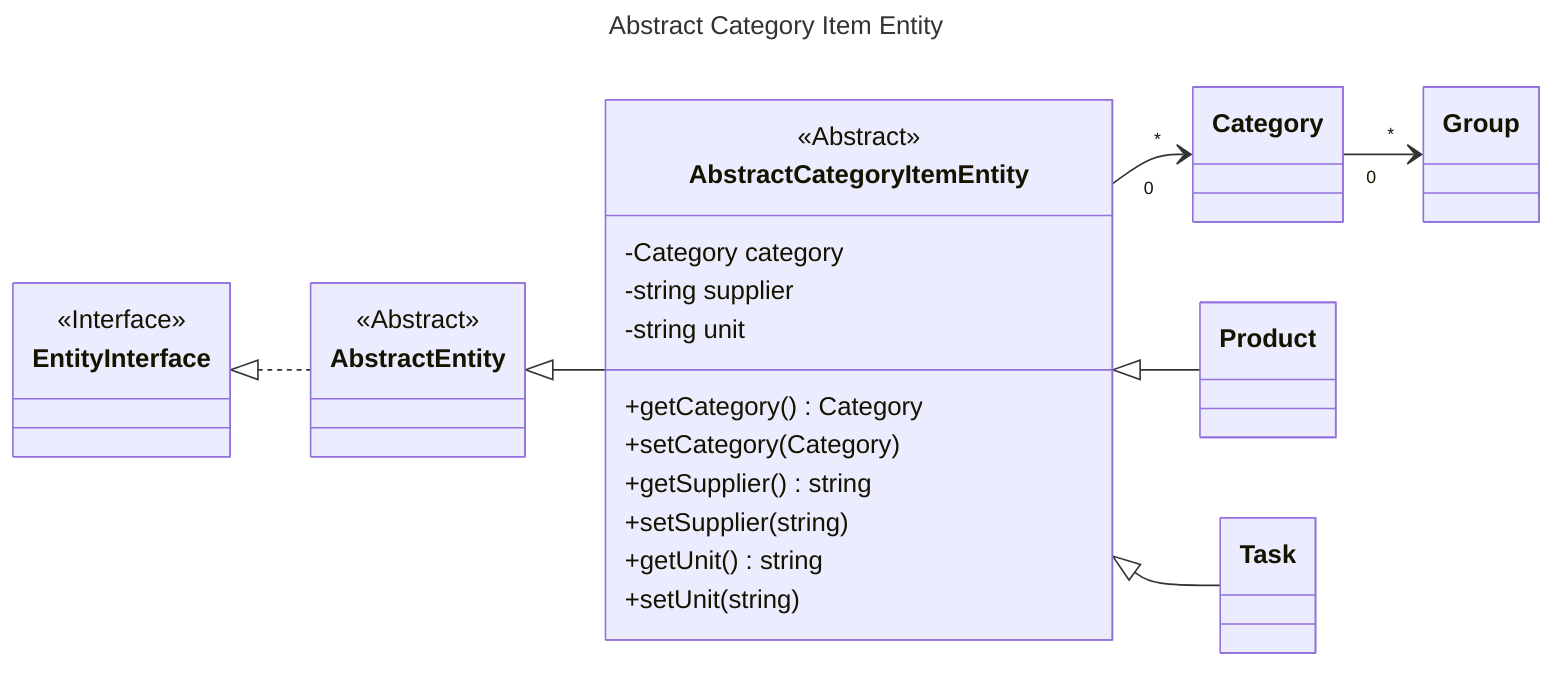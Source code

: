 ---
title: Abstract Category Item Entity
---

classDiagram
    direction LR

    class AbstractCategoryItemEntity {
        <<Abstract>>
        -Category category
        -string supplier
        -string unit
        +getCategory() Category
        +setCategory(Category)
        +getSupplier() string
        +setSupplier(string)
        +getUnit() string
        +setUnit(string)
    }

    class Group {
    }

    class Category {
    }

    class Category {
    }

    class Product {
    }

    class Task {
    }

    class AbstractEntity {
        <<Abstract>>
    }

    class EntityInterface {
        <<Interface>>
    }

    EntityInterface <|.. AbstractEntity
    AbstractEntity <|-- AbstractCategoryItemEntity
    AbstractCategoryItemEntity "0" --> "*" Category
    AbstractCategoryItemEntity <|-- Product
    AbstractCategoryItemEntity <|-- Task
    Category "0" --> "*" Group

    click EntityInterface call nodeCallback()
    click AbstractEntity call nodeCallback()
    click Group call nodeCallback()
    click Category call nodeCallback()
    click Product call nodeCallback()
    click Task call nodeCallback()